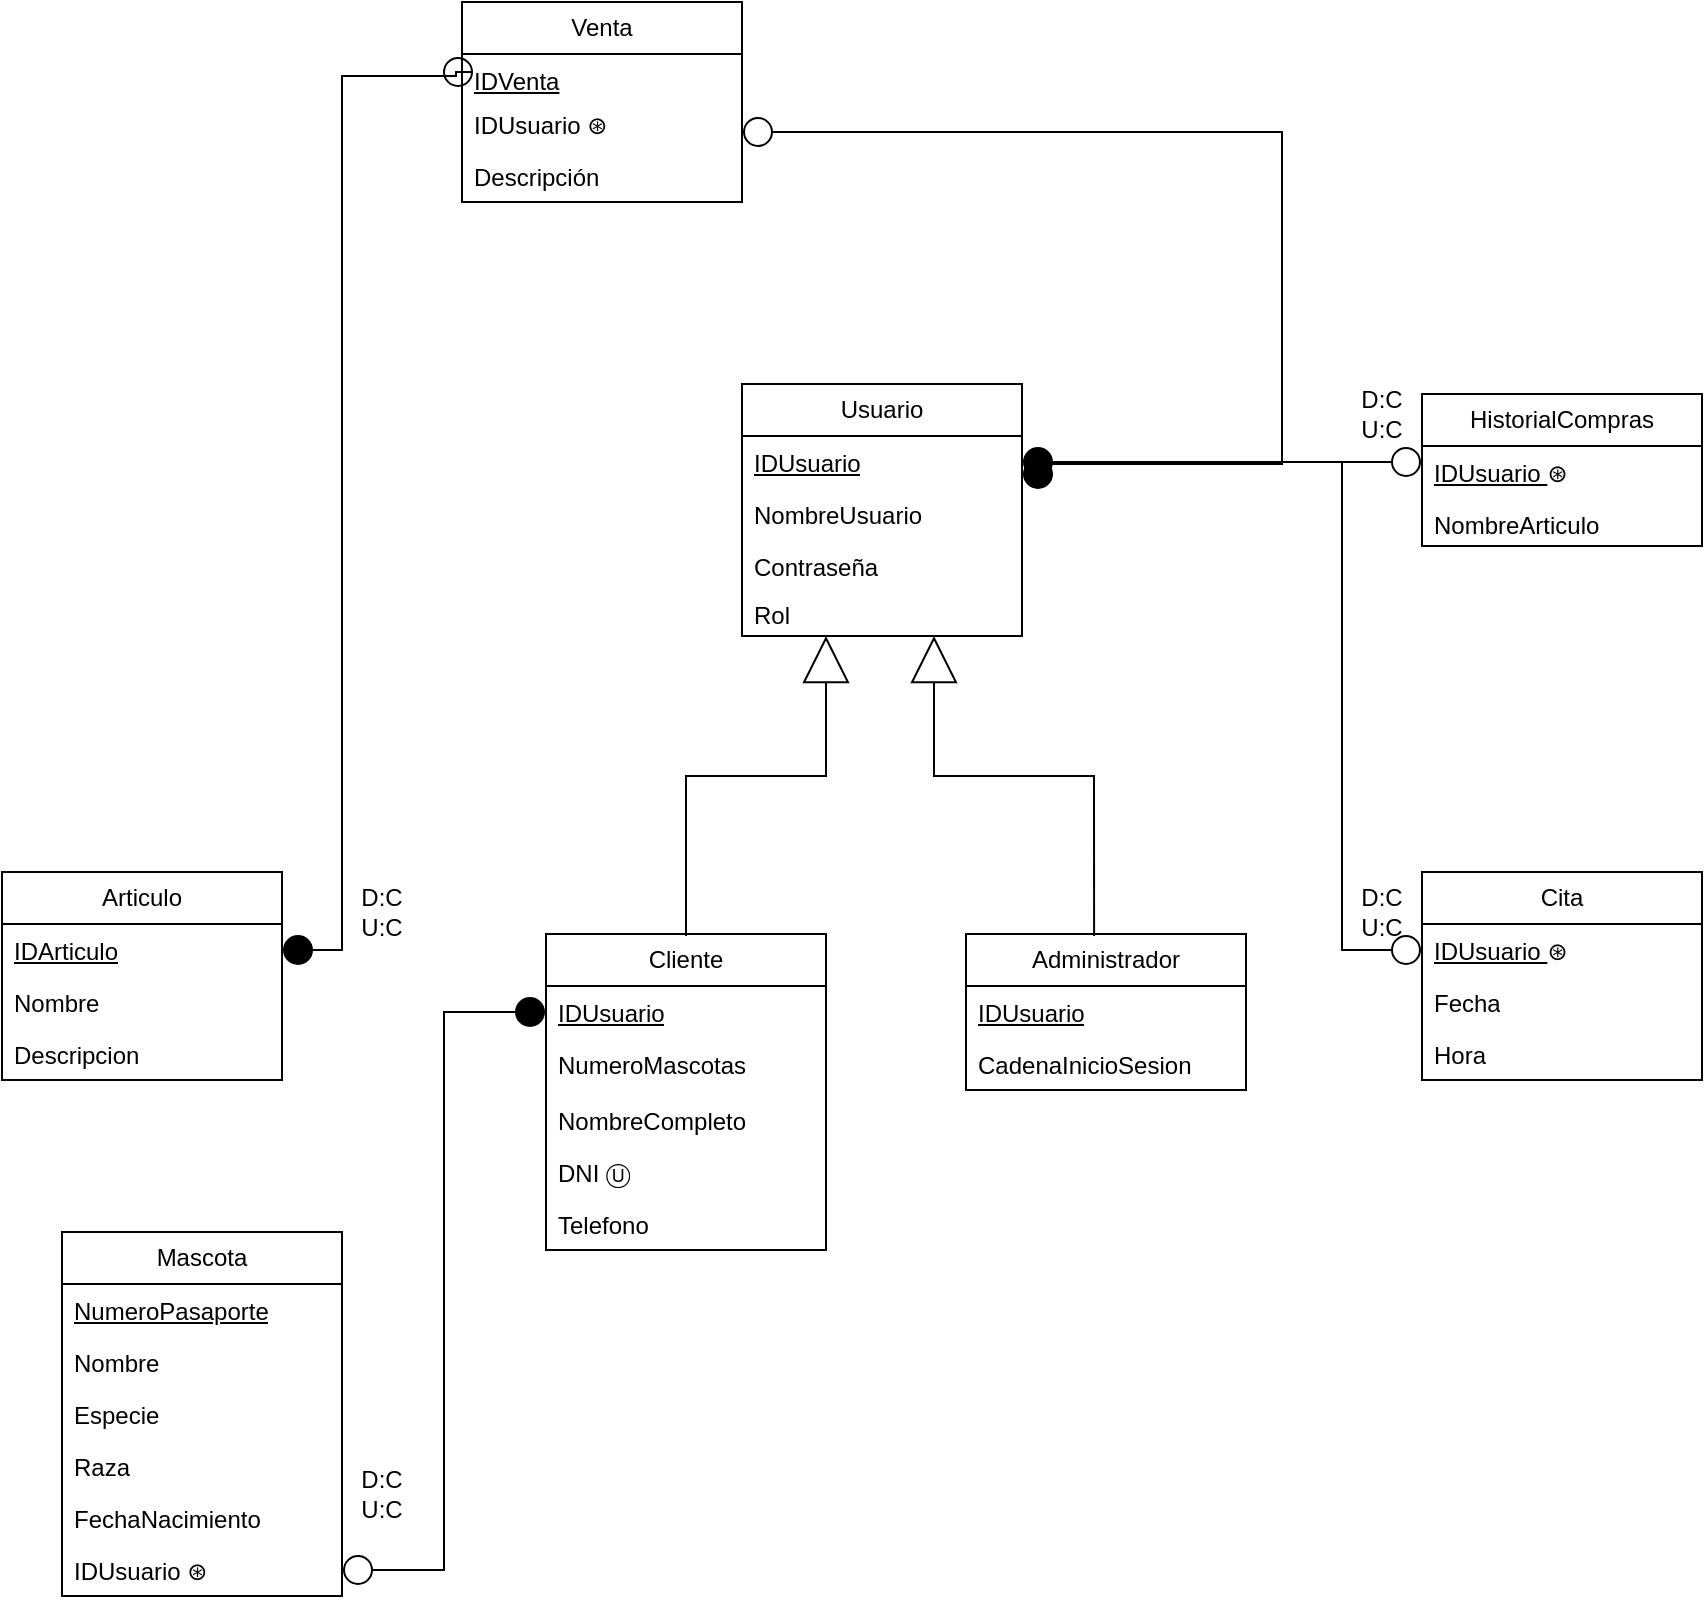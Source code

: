 <mxfile version="22.1.11" type="device">
  <diagram name="Page-1" id="6133507b-19e7-1e82-6fc7-422aa6c4b21f">
    <mxGraphModel dx="1660" dy="888" grid="1" gridSize="10" guides="1" tooltips="1" connect="1" arrows="1" fold="1" page="1" pageScale="1" pageWidth="1100" pageHeight="850" background="none" math="0" shadow="0">
      <root>
        <mxCell id="0" />
        <mxCell id="1" parent="0" />
        <mxCell id="EBHyOKx8Hz796Wx_47vz-17" value="Usuario" style="swimlane;fontStyle=0;childLayout=stackLayout;horizontal=1;startSize=26;fillColor=none;horizontalStack=0;resizeParent=1;resizeParentMax=0;resizeLast=0;collapsible=1;marginBottom=0;whiteSpace=wrap;html=1;" parent="1" vertex="1">
          <mxGeometry x="494" y="215" width="140" height="126" as="geometry">
            <mxRectangle x="380" y="196" width="70" height="30" as="alternateBounds" />
          </mxGeometry>
        </mxCell>
        <mxCell id="EBHyOKx8Hz796Wx_47vz-18" value="&lt;u&gt;IDUsuario&lt;/u&gt;" style="text;strokeColor=none;fillColor=none;align=left;verticalAlign=top;spacingLeft=4;spacingRight=4;overflow=hidden;rotatable=0;points=[[0,0.5],[1,0.5]];portConstraint=eastwest;whiteSpace=wrap;html=1;" parent="EBHyOKx8Hz796Wx_47vz-17" vertex="1">
          <mxGeometry y="26" width="140" height="26" as="geometry" />
        </mxCell>
        <mxCell id="9GBqKXLQVV8QSL7-tB_G-6" value="NombreUsuario" style="text;strokeColor=none;fillColor=none;align=left;verticalAlign=top;spacingLeft=4;spacingRight=4;overflow=hidden;rotatable=0;points=[[0,0.5],[1,0.5]];portConstraint=eastwest;whiteSpace=wrap;html=1;" parent="EBHyOKx8Hz796Wx_47vz-17" vertex="1">
          <mxGeometry y="52" width="140" height="26" as="geometry" />
        </mxCell>
        <mxCell id="EBHyOKx8Hz796Wx_47vz-23" value="Contraseña&lt;br&gt;" style="text;align=left;verticalAlign=top;spacingLeft=4;spacingRight=4;overflow=hidden;rotatable=0;points=[[0,0.5],[1,0.5]];portConstraint=eastwest;whiteSpace=wrap;html=1;" parent="EBHyOKx8Hz796Wx_47vz-17" vertex="1">
          <mxGeometry y="78" width="140" height="24" as="geometry" />
        </mxCell>
        <mxCell id="nyYAxu6GWzUno5IbPMMA-6" value="Rol" style="text;align=left;verticalAlign=top;spacingLeft=4;spacingRight=4;overflow=hidden;rotatable=0;points=[[0,0.5],[1,0.5]];portConstraint=eastwest;whiteSpace=wrap;html=1;" vertex="1" parent="EBHyOKx8Hz796Wx_47vz-17">
          <mxGeometry y="102" width="140" height="24" as="geometry" />
        </mxCell>
        <mxCell id="EBHyOKx8Hz796Wx_47vz-24" value="Venta" style="swimlane;fontStyle=0;childLayout=stackLayout;horizontal=1;startSize=26;fillColor=none;horizontalStack=0;resizeParent=1;resizeParentMax=0;resizeLast=0;collapsible=1;marginBottom=0;whiteSpace=wrap;html=1;" parent="1" vertex="1">
          <mxGeometry x="354" y="24" width="140" height="100" as="geometry">
            <mxRectangle x="20" y="200" width="70" height="30" as="alternateBounds" />
          </mxGeometry>
        </mxCell>
        <mxCell id="EBHyOKx8Hz796Wx_47vz-25" value="&lt;u&gt;IDVenta&lt;/u&gt;" style="text;strokeColor=none;fillColor=none;align=left;verticalAlign=top;spacingLeft=4;spacingRight=4;overflow=hidden;rotatable=0;points=[[0,0.5],[1,0.5]];portConstraint=eastwest;whiteSpace=wrap;html=1;" parent="EBHyOKx8Hz796Wx_47vz-24" vertex="1">
          <mxGeometry y="26" width="140" height="22" as="geometry" />
        </mxCell>
        <mxCell id="EBHyOKx8Hz796Wx_47vz-26" value="IDUsuario&amp;nbsp;⊛" style="text;strokeColor=none;fillColor=none;align=left;verticalAlign=top;spacingLeft=4;spacingRight=4;overflow=hidden;rotatable=0;points=[[0,0.5],[1,0.5]];portConstraint=eastwest;whiteSpace=wrap;html=1;" parent="EBHyOKx8Hz796Wx_47vz-24" vertex="1">
          <mxGeometry y="48" width="140" height="26" as="geometry" />
        </mxCell>
        <mxCell id="EBHyOKx8Hz796Wx_47vz-27" value="Descripción" style="text;strokeColor=none;fillColor=none;align=left;verticalAlign=top;spacingLeft=4;spacingRight=4;overflow=hidden;rotatable=0;points=[[0,0.5],[1,0.5]];portConstraint=eastwest;whiteSpace=wrap;html=1;" parent="EBHyOKx8Hz796Wx_47vz-24" vertex="1">
          <mxGeometry y="74" width="140" height="26" as="geometry" />
        </mxCell>
        <mxCell id="EBHyOKx8Hz796Wx_47vz-33" value="Mascota" style="swimlane;fontStyle=0;childLayout=stackLayout;horizontal=1;startSize=26;fillColor=none;horizontalStack=0;resizeParent=1;resizeParentMax=0;resizeLast=0;collapsible=1;marginBottom=0;whiteSpace=wrap;html=1;" parent="1" vertex="1">
          <mxGeometry x="154" y="639" width="140" height="182" as="geometry">
            <mxRectangle x="20" y="200" width="70" height="30" as="alternateBounds" />
          </mxGeometry>
        </mxCell>
        <mxCell id="EBHyOKx8Hz796Wx_47vz-34" value="&lt;u&gt;NumeroPasaporte&lt;/u&gt;" style="text;strokeColor=none;fillColor=none;align=left;verticalAlign=top;spacingLeft=4;spacingRight=4;overflow=hidden;rotatable=0;points=[[0,0.5],[1,0.5]];portConstraint=eastwest;whiteSpace=wrap;html=1;" parent="EBHyOKx8Hz796Wx_47vz-33" vertex="1">
          <mxGeometry y="26" width="140" height="26" as="geometry" />
        </mxCell>
        <mxCell id="EBHyOKx8Hz796Wx_47vz-35" value="Nombre" style="text;strokeColor=none;fillColor=none;align=left;verticalAlign=top;spacingLeft=4;spacingRight=4;overflow=hidden;rotatable=0;points=[[0,0.5],[1,0.5]];portConstraint=eastwest;whiteSpace=wrap;html=1;" parent="EBHyOKx8Hz796Wx_47vz-33" vertex="1">
          <mxGeometry y="52" width="140" height="26" as="geometry" />
        </mxCell>
        <mxCell id="EBHyOKx8Hz796Wx_47vz-36" value="Especie" style="text;strokeColor=none;fillColor=none;align=left;verticalAlign=top;spacingLeft=4;spacingRight=4;overflow=hidden;rotatable=0;points=[[0,0.5],[1,0.5]];portConstraint=eastwest;whiteSpace=wrap;html=1;" parent="EBHyOKx8Hz796Wx_47vz-33" vertex="1">
          <mxGeometry y="78" width="140" height="26" as="geometry" />
        </mxCell>
        <mxCell id="EBHyOKx8Hz796Wx_47vz-37" value="Raza" style="text;strokeColor=none;fillColor=none;align=left;verticalAlign=top;spacingLeft=4;spacingRight=4;overflow=hidden;rotatable=0;points=[[0,0.5],[1,0.5]];portConstraint=eastwest;whiteSpace=wrap;html=1;" parent="EBHyOKx8Hz796Wx_47vz-33" vertex="1">
          <mxGeometry y="104" width="140" height="26" as="geometry" />
        </mxCell>
        <mxCell id="EBHyOKx8Hz796Wx_47vz-38" value="FechaNacimiento" style="text;strokeColor=none;fillColor=none;align=left;verticalAlign=top;spacingLeft=4;spacingRight=4;overflow=hidden;rotatable=0;points=[[0,0.5],[1,0.5]];portConstraint=eastwest;whiteSpace=wrap;html=1;" parent="EBHyOKx8Hz796Wx_47vz-33" vertex="1">
          <mxGeometry y="130" width="140" height="26" as="geometry" />
        </mxCell>
        <mxCell id="LmvOu104_aSYh2M2Q9n0-17" value="IDUsuario ⊛" style="text;strokeColor=none;fillColor=none;align=left;verticalAlign=top;spacingLeft=4;spacingRight=4;overflow=hidden;rotatable=0;points=[[0,0.5],[1,0.5]];portConstraint=eastwest;whiteSpace=wrap;html=1;" parent="EBHyOKx8Hz796Wx_47vz-33" vertex="1">
          <mxGeometry y="156" width="140" height="26" as="geometry" />
        </mxCell>
        <mxCell id="EBHyOKx8Hz796Wx_47vz-40" value="Articulo" style="swimlane;fontStyle=0;childLayout=stackLayout;horizontal=1;startSize=26;fillColor=none;horizontalStack=0;resizeParent=1;resizeParentMax=0;resizeLast=0;collapsible=1;marginBottom=0;whiteSpace=wrap;html=1;" parent="1" vertex="1">
          <mxGeometry x="124" y="459" width="140" height="104" as="geometry">
            <mxRectangle x="20" y="200" width="70" height="30" as="alternateBounds" />
          </mxGeometry>
        </mxCell>
        <mxCell id="EBHyOKx8Hz796Wx_47vz-41" value="&lt;u&gt;IDArticulo&lt;/u&gt;" style="text;strokeColor=none;fillColor=none;align=left;verticalAlign=top;spacingLeft=4;spacingRight=4;overflow=hidden;rotatable=0;points=[[0,0.5],[1,0.5]];portConstraint=eastwest;whiteSpace=wrap;html=1;" parent="EBHyOKx8Hz796Wx_47vz-40" vertex="1">
          <mxGeometry y="26" width="140" height="26" as="geometry" />
        </mxCell>
        <mxCell id="EBHyOKx8Hz796Wx_47vz-42" value="Nombre" style="text;strokeColor=none;fillColor=none;align=left;verticalAlign=top;spacingLeft=4;spacingRight=4;overflow=hidden;rotatable=0;points=[[0,0.5],[1,0.5]];portConstraint=eastwest;whiteSpace=wrap;html=1;" parent="EBHyOKx8Hz796Wx_47vz-40" vertex="1">
          <mxGeometry y="52" width="140" height="26" as="geometry" />
        </mxCell>
        <mxCell id="EBHyOKx8Hz796Wx_47vz-44" value="Descripcion" style="text;strokeColor=none;fillColor=none;align=left;verticalAlign=top;spacingLeft=4;spacingRight=4;overflow=hidden;rotatable=0;points=[[0,0.5],[1,0.5]];portConstraint=eastwest;whiteSpace=wrap;html=1;" parent="EBHyOKx8Hz796Wx_47vz-40" vertex="1">
          <mxGeometry y="78" width="140" height="26" as="geometry" />
        </mxCell>
        <mxCell id="EBHyOKx8Hz796Wx_47vz-76" style="edgeStyle=orthogonalEdgeStyle;rounded=0;orthogonalLoop=1;jettySize=auto;html=1;endArrow=circle;endFill=0;startArrow=circle;startFill=1;exitX=1;exitY=0.5;exitDx=0;exitDy=0;" parent="1" edge="1">
          <mxGeometry relative="1" as="geometry">
            <mxPoint x="634" y="260" as="sourcePoint" />
            <mxPoint x="494" y="89" as="targetPoint" />
            <Array as="points">
              <mxPoint x="644" y="260" />
              <mxPoint x="644" y="255" />
              <mxPoint x="764" y="255" />
              <mxPoint x="764" y="89" />
              <mxPoint x="494" y="89" />
            </Array>
          </mxGeometry>
        </mxCell>
        <mxCell id="EBHyOKx8Hz796Wx_47vz-54" value="HistorialCompras" style="swimlane;fontStyle=0;childLayout=stackLayout;horizontal=1;startSize=26;fillColor=none;horizontalStack=0;resizeParent=1;resizeParentMax=0;resizeLast=0;collapsible=1;marginBottom=0;whiteSpace=wrap;html=1;" parent="1" vertex="1">
          <mxGeometry x="834" y="220" width="140" height="76" as="geometry">
            <mxRectangle x="20" y="200" width="70" height="30" as="alternateBounds" />
          </mxGeometry>
        </mxCell>
        <mxCell id="EBHyOKx8Hz796Wx_47vz-55" value="&lt;u&gt;IDUsuario&amp;nbsp;&lt;/u&gt;⊛" style="text;strokeColor=none;fillColor=none;align=left;verticalAlign=top;spacingLeft=4;spacingRight=4;overflow=hidden;rotatable=0;points=[[0,0.5],[1,0.5]];portConstraint=eastwest;whiteSpace=wrap;html=1;" parent="EBHyOKx8Hz796Wx_47vz-54" vertex="1">
          <mxGeometry y="26" width="140" height="26" as="geometry" />
        </mxCell>
        <mxCell id="LmvOu104_aSYh2M2Q9n0-18" value="NombreArticulo" style="text;align=left;verticalAlign=top;spacingLeft=4;spacingRight=4;overflow=hidden;rotatable=0;points=[[0,0.5],[1,0.5]];portConstraint=eastwest;whiteSpace=wrap;html=1;" parent="EBHyOKx8Hz796Wx_47vz-54" vertex="1">
          <mxGeometry y="52" width="140" height="24" as="geometry" />
        </mxCell>
        <mxCell id="EBHyOKx8Hz796Wx_47vz-61" value="Cita" style="swimlane;fontStyle=0;childLayout=stackLayout;horizontal=1;startSize=26;fillColor=none;horizontalStack=0;resizeParent=1;resizeParentMax=0;resizeLast=0;collapsible=1;marginBottom=0;whiteSpace=wrap;html=1;" parent="1" vertex="1">
          <mxGeometry x="834" y="459" width="140" height="104" as="geometry">
            <mxRectangle x="20" y="200" width="70" height="30" as="alternateBounds" />
          </mxGeometry>
        </mxCell>
        <mxCell id="EBHyOKx8Hz796Wx_47vz-62" value="&lt;u&gt;IDUsuario&amp;nbsp;&lt;/u&gt;⊛" style="text;strokeColor=none;fillColor=none;align=left;verticalAlign=top;spacingLeft=4;spacingRight=4;overflow=hidden;rotatable=0;points=[[0,0.5],[1,0.5]];portConstraint=eastwest;whiteSpace=wrap;html=1;" parent="EBHyOKx8Hz796Wx_47vz-61" vertex="1">
          <mxGeometry y="26" width="140" height="26" as="geometry" />
        </mxCell>
        <mxCell id="EBHyOKx8Hz796Wx_47vz-63" value="Fecha" style="text;strokeColor=none;fillColor=none;align=left;verticalAlign=top;spacingLeft=4;spacingRight=4;overflow=hidden;rotatable=0;points=[[0,0.5],[1,0.5]];portConstraint=eastwest;whiteSpace=wrap;html=1;" parent="EBHyOKx8Hz796Wx_47vz-61" vertex="1">
          <mxGeometry y="52" width="140" height="26" as="geometry" />
        </mxCell>
        <mxCell id="EBHyOKx8Hz796Wx_47vz-64" value="Hora" style="text;strokeColor=none;fillColor=none;align=left;verticalAlign=top;spacingLeft=4;spacingRight=4;overflow=hidden;rotatable=0;points=[[0,0.5],[1,0.5]];portConstraint=eastwest;whiteSpace=wrap;html=1;" parent="EBHyOKx8Hz796Wx_47vz-61" vertex="1">
          <mxGeometry y="78" width="140" height="26" as="geometry" />
        </mxCell>
        <mxCell id="EBHyOKx8Hz796Wx_47vz-68" style="edgeStyle=orthogonalEdgeStyle;rounded=0;orthogonalLoop=1;jettySize=auto;html=1;endArrow=circle;endFill=0;startArrow=circle;startFill=1;" parent="1" source="EBHyOKx8Hz796Wx_47vz-41" edge="1">
          <mxGeometry relative="1" as="geometry">
            <mxPoint x="344" y="59" as="targetPoint" />
            <Array as="points">
              <mxPoint x="294" y="498" />
              <mxPoint x="294" y="61" />
              <mxPoint x="351" y="61" />
            </Array>
          </mxGeometry>
        </mxCell>
        <mxCell id="EBHyOKx8Hz796Wx_47vz-73" style="edgeStyle=orthogonalEdgeStyle;rounded=0;orthogonalLoop=1;jettySize=auto;html=1;entryX=0;entryY=0.5;entryDx=0;entryDy=0;endArrow=circle;endFill=0;startArrow=circle;startFill=1;" parent="1" source="EBHyOKx8Hz796Wx_47vz-18" target="EBHyOKx8Hz796Wx_47vz-62" edge="1">
          <mxGeometry relative="1" as="geometry">
            <Array as="points">
              <mxPoint x="794" y="254" />
              <mxPoint x="794" y="498" />
            </Array>
          </mxGeometry>
        </mxCell>
        <mxCell id="EBHyOKx8Hz796Wx_47vz-74" style="edgeStyle=orthogonalEdgeStyle;rounded=0;orthogonalLoop=1;jettySize=auto;html=1;entryX=0;entryY=0.5;entryDx=0;entryDy=0;endArrow=circle;endFill=0;" parent="1" edge="1">
          <mxGeometry relative="1" as="geometry">
            <mxPoint x="634" y="254" as="sourcePoint" />
            <mxPoint x="834" y="254" as="targetPoint" />
            <Array as="points">
              <mxPoint x="674" y="254" />
              <mxPoint x="674" y="254" />
            </Array>
          </mxGeometry>
        </mxCell>
        <mxCell id="LmvOu104_aSYh2M2Q9n0-2" value="Administrador" style="swimlane;fontStyle=0;childLayout=stackLayout;horizontal=1;startSize=26;fillColor=none;horizontalStack=0;resizeParent=1;resizeParentMax=0;resizeLast=0;collapsible=1;marginBottom=0;whiteSpace=wrap;html=1;" parent="1" vertex="1">
          <mxGeometry x="606" y="490" width="140" height="78" as="geometry">
            <mxRectangle x="20" y="200" width="70" height="30" as="alternateBounds" />
          </mxGeometry>
        </mxCell>
        <mxCell id="nyYAxu6GWzUno5IbPMMA-5" value="&lt;u&gt;IDUsuario&lt;/u&gt;" style="text;strokeColor=none;fillColor=none;align=left;verticalAlign=top;spacingLeft=4;spacingRight=4;overflow=hidden;rotatable=0;points=[[0,0.5],[1,0.5]];portConstraint=eastwest;whiteSpace=wrap;html=1;" vertex="1" parent="LmvOu104_aSYh2M2Q9n0-2">
          <mxGeometry y="26" width="140" height="26" as="geometry" />
        </mxCell>
        <mxCell id="LmvOu104_aSYh2M2Q9n0-7" value="CadenaInicioSesion" style="text;strokeColor=none;fillColor=none;align=left;verticalAlign=top;spacingLeft=4;spacingRight=4;overflow=hidden;rotatable=0;points=[[0,0.5],[1,0.5]];portConstraint=eastwest;whiteSpace=wrap;html=1;" parent="LmvOu104_aSYh2M2Q9n0-2" vertex="1">
          <mxGeometry y="52" width="140" height="26" as="geometry" />
        </mxCell>
        <mxCell id="LmvOu104_aSYh2M2Q9n0-8" value="Cliente" style="swimlane;fontStyle=0;childLayout=stackLayout;horizontal=1;startSize=26;fillColor=none;horizontalStack=0;resizeParent=1;resizeParentMax=0;resizeLast=0;collapsible=1;marginBottom=0;whiteSpace=wrap;html=1;" parent="1" vertex="1">
          <mxGeometry x="396" y="490" width="140" height="158" as="geometry">
            <mxRectangle x="20" y="200" width="70" height="30" as="alternateBounds" />
          </mxGeometry>
        </mxCell>
        <mxCell id="nyYAxu6GWzUno5IbPMMA-1" value="&lt;u&gt;IDUsuario&lt;/u&gt;" style="text;strokeColor=none;fillColor=none;align=left;verticalAlign=top;spacingLeft=4;spacingRight=4;overflow=hidden;rotatable=0;points=[[0,0.5],[1,0.5]];portConstraint=eastwest;whiteSpace=wrap;html=1;" vertex="1" parent="LmvOu104_aSYh2M2Q9n0-8">
          <mxGeometry y="26" width="140" height="26" as="geometry" />
        </mxCell>
        <mxCell id="LmvOu104_aSYh2M2Q9n0-12" value="NumeroMascotas" style="text;strokeColor=none;fillColor=none;align=left;verticalAlign=top;spacingLeft=4;spacingRight=4;overflow=hidden;rotatable=0;points=[[0,0.5],[1,0.5]];portConstraint=eastwest;whiteSpace=wrap;html=1;" parent="LmvOu104_aSYh2M2Q9n0-8" vertex="1">
          <mxGeometry y="52" width="140" height="28" as="geometry" />
        </mxCell>
        <mxCell id="EBHyOKx8Hz796Wx_47vz-21" value="NombreCompleto" style="text;strokeColor=none;fillColor=none;align=left;verticalAlign=top;spacingLeft=4;spacingRight=4;overflow=hidden;rotatable=0;points=[[0,0.5],[1,0.5]];portConstraint=eastwest;whiteSpace=wrap;html=1;" parent="LmvOu104_aSYh2M2Q9n0-8" vertex="1">
          <mxGeometry y="80" width="140" height="26" as="geometry" />
        </mxCell>
        <mxCell id="EBHyOKx8Hz796Wx_47vz-19" value="DNI&amp;nbsp;Ⓤ" style="text;strokeColor=none;fillColor=none;align=left;verticalAlign=top;spacingLeft=4;spacingRight=4;overflow=hidden;rotatable=0;points=[[0,0.5],[1,0.5]];portConstraint=eastwest;whiteSpace=wrap;html=1;" parent="LmvOu104_aSYh2M2Q9n0-8" vertex="1">
          <mxGeometry y="106" width="140" height="26" as="geometry" />
        </mxCell>
        <mxCell id="EBHyOKx8Hz796Wx_47vz-20" value="Telefono&lt;br&gt;" style="text;strokeColor=none;fillColor=none;align=left;verticalAlign=top;spacingLeft=4;spacingRight=4;overflow=hidden;rotatable=0;points=[[0,0.5],[1,0.5]];portConstraint=eastwest;whiteSpace=wrap;html=1;" parent="LmvOu104_aSYh2M2Q9n0-8" vertex="1">
          <mxGeometry y="132" width="140" height="26" as="geometry" />
        </mxCell>
        <mxCell id="LmvOu104_aSYh2M2Q9n0-16" style="edgeStyle=orthogonalEdgeStyle;rounded=0;orthogonalLoop=1;jettySize=auto;html=1;endArrow=circle;endFill=0;startArrow=circle;startFill=1;" parent="1" source="nyYAxu6GWzUno5IbPMMA-1" target="LmvOu104_aSYh2M2Q9n0-17" edge="1">
          <mxGeometry relative="1" as="geometry">
            <mxPoint x="374" y="608" as="sourcePoint" />
            <mxPoint x="324" y="679" as="targetPoint" />
          </mxGeometry>
        </mxCell>
        <mxCell id="9GBqKXLQVV8QSL7-tB_G-1" style="edgeStyle=orthogonalEdgeStyle;rounded=0;orthogonalLoop=1;jettySize=auto;html=1;endArrow=block;endFill=0;endSize=21;" parent="1" edge="1">
          <mxGeometry relative="1" as="geometry">
            <mxPoint x="670.048" y="491" as="sourcePoint" />
            <mxPoint x="590" y="341" as="targetPoint" />
            <Array as="points">
              <mxPoint x="670" y="411" />
              <mxPoint x="590" y="411" />
            </Array>
          </mxGeometry>
        </mxCell>
        <mxCell id="9GBqKXLQVV8QSL7-tB_G-2" style="edgeStyle=orthogonalEdgeStyle;rounded=0;orthogonalLoop=1;jettySize=auto;html=1;endArrow=block;endFill=0;endSize=21;exitX=0.5;exitY=0;exitDx=0;exitDy=0;" parent="1" edge="1">
          <mxGeometry relative="1" as="geometry">
            <mxPoint x="466" y="491" as="sourcePoint" />
            <mxPoint x="536" y="341" as="targetPoint" />
            <Array as="points">
              <mxPoint x="466" y="411" />
              <mxPoint x="536" y="411" />
            </Array>
          </mxGeometry>
        </mxCell>
        <mxCell id="9GBqKXLQVV8QSL7-tB_G-8" value="D:C&lt;br&gt;U:C" style="whiteSpace=wrap;html=1;strokeColor=none;fillColor=none;" parent="1" vertex="1">
          <mxGeometry x="254" y="449" width="120" height="60" as="geometry" />
        </mxCell>
        <mxCell id="9GBqKXLQVV8QSL7-tB_G-9" value="D:C&lt;br&gt;U:C" style="whiteSpace=wrap;html=1;strokeColor=none;fillColor=none;" parent="1" vertex="1">
          <mxGeometry x="754" y="449" width="120" height="60" as="geometry" />
        </mxCell>
        <mxCell id="9GBqKXLQVV8QSL7-tB_G-10" value="D:C&lt;br&gt;U:C" style="whiteSpace=wrap;html=1;strokeColor=none;fillColor=none;" parent="1" vertex="1">
          <mxGeometry x="254" y="740" width="120" height="60" as="geometry" />
        </mxCell>
        <mxCell id="9GBqKXLQVV8QSL7-tB_G-11" value="D:C&lt;br&gt;U:C" style="whiteSpace=wrap;html=1;strokeColor=none;fillColor=none;" parent="1" vertex="1">
          <mxGeometry x="754" y="200" width="120" height="60" as="geometry" />
        </mxCell>
      </root>
    </mxGraphModel>
  </diagram>
</mxfile>
